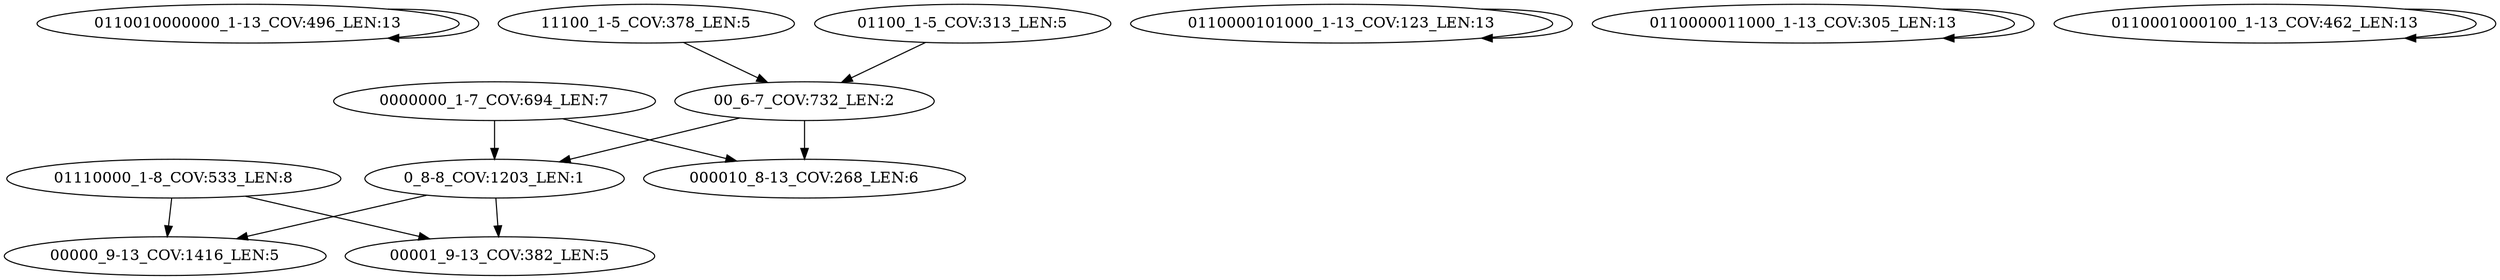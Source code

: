 digraph G {
    "0110010000000_1-13_COV:496_LEN:13" -> "0110010000000_1-13_COV:496_LEN:13";
    "0_8-8_COV:1203_LEN:1" -> "00000_9-13_COV:1416_LEN:5";
    "0_8-8_COV:1203_LEN:1" -> "00001_9-13_COV:382_LEN:5";
    "01110000_1-8_COV:533_LEN:8" -> "00000_9-13_COV:1416_LEN:5";
    "01110000_1-8_COV:533_LEN:8" -> "00001_9-13_COV:382_LEN:5";
    "0000000_1-7_COV:694_LEN:7" -> "000010_8-13_COV:268_LEN:6";
    "0000000_1-7_COV:694_LEN:7" -> "0_8-8_COV:1203_LEN:1";
    "11100_1-5_COV:378_LEN:5" -> "00_6-7_COV:732_LEN:2";
    "0110000101000_1-13_COV:123_LEN:13" -> "0110000101000_1-13_COV:123_LEN:13";
    "01100_1-5_COV:313_LEN:5" -> "00_6-7_COV:732_LEN:2";
    "0110000011000_1-13_COV:305_LEN:13" -> "0110000011000_1-13_COV:305_LEN:13";
    "0110001000100_1-13_COV:462_LEN:13" -> "0110001000100_1-13_COV:462_LEN:13";
    "00_6-7_COV:732_LEN:2" -> "000010_8-13_COV:268_LEN:6";
    "00_6-7_COV:732_LEN:2" -> "0_8-8_COV:1203_LEN:1";
}
